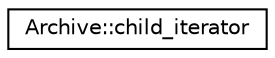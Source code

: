 digraph "Graphical Class Hierarchy"
{
  edge [fontname="Helvetica",fontsize="10",labelfontname="Helvetica",labelfontsize="10"];
  node [fontname="Helvetica",fontsize="10",shape=record];
  rankdir="LR";
  Node0 [label="Archive::child_iterator",height=0.2,width=0.4,color="black", fillcolor="white", style="filled",URL="$class_archive_1_1child__iterator.html"];
}
